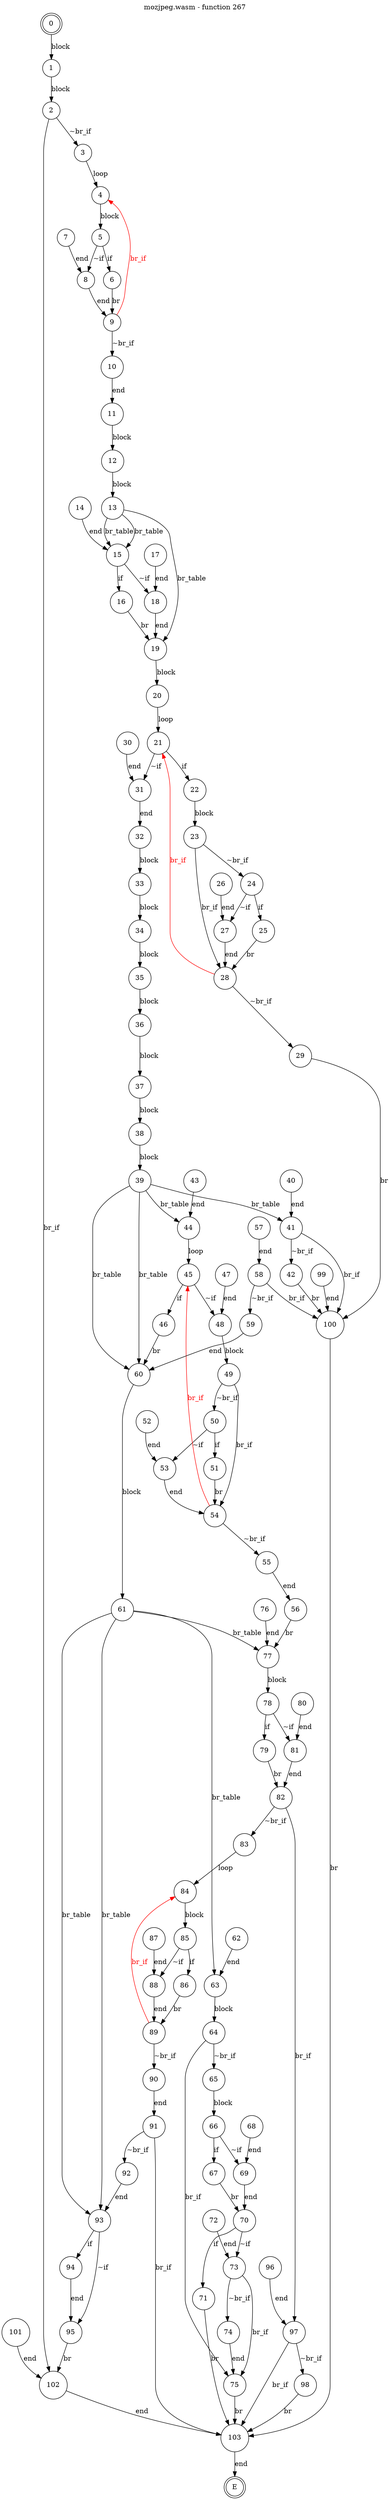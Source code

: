 digraph finite_state_machine {
    label = "mozjpeg.wasm - function 267"
    labelloc =  t
    labelfontsize = 16
    labelfontcolor = black
    labelfontname = "Helvetica"
    node [shape = doublecircle]; 0 E ;
    node [shape = circle];
    0 -> 1[label="block"];
    1 -> 2[label="block"];
    2 -> 3[label="~br_if"];
    2 -> 102[label="br_if"];
    3 -> 4[label="loop"];
    4 -> 5[label="block"];
    5 -> 6[label="if"];
    5 -> 8[label="~if"];
    6 -> 9[label="br"];
    7 -> 8[label="end"];
    8 -> 9[label="end"];
    9 -> 10[label="~br_if"];
    9 -> 4[color="red" fontcolor="red" label="br_if"];
    10 -> 11[label="end"];
    11 -> 12[label="block"];
    12 -> 13[label="block"];
    13 -> 15[label="br_table"];
    13 -> 19[label="br_table"];
    13 -> 15[label="br_table"];
    14 -> 15[label="end"];
    15 -> 16[label="if"];
    15 -> 18[label="~if"];
    16 -> 19[label="br"];
    17 -> 18[label="end"];
    18 -> 19[label="end"];
    19 -> 20[label="block"];
    20 -> 21[label="loop"];
    21 -> 22[label="if"];
    21 -> 31[label="~if"];
    22 -> 23[label="block"];
    23 -> 24[label="~br_if"];
    23 -> 28[label="br_if"];
    24 -> 25[label="if"];
    24 -> 27[label="~if"];
    25 -> 28[label="br"];
    26 -> 27[label="end"];
    27 -> 28[label="end"];
    28 -> 29[label="~br_if"];
    28 -> 21[color="red" fontcolor="red" label="br_if"];
    29 -> 100[label="br"];
    30 -> 31[label="end"];
    31 -> 32[label="end"];
    32 -> 33[label="block"];
    33 -> 34[label="block"];
    34 -> 35[label="block"];
    35 -> 36[label="block"];
    36 -> 37[label="block"];
    37 -> 38[label="block"];
    38 -> 39[label="block"];
    39 -> 44[label="br_table"];
    39 -> 60[label="br_table"];
    39 -> 60[label="br_table"];
    39 -> 41[label="br_table"];
    40 -> 41[label="end"];
    41 -> 42[label="~br_if"];
    41 -> 100[label="br_if"];
    42 -> 100[label="br"];
    43 -> 44[label="end"];
    44 -> 45[label="loop"];
    45 -> 46[label="if"];
    45 -> 48[label="~if"];
    46 -> 60[label="br"];
    47 -> 48[label="end"];
    48 -> 49[label="block"];
    49 -> 50[label="~br_if"];
    49 -> 54[label="br_if"];
    50 -> 51[label="if"];
    50 -> 53[label="~if"];
    51 -> 54[label="br"];
    52 -> 53[label="end"];
    53 -> 54[label="end"];
    54 -> 55[label="~br_if"];
    54 -> 45[color="red" fontcolor="red" label="br_if"];
    55 -> 56[label="end"];
    56 -> 77[label="br"];
    57 -> 58[label="end"];
    58 -> 59[label="~br_if"];
    58 -> 100[label="br_if"];
    59 -> 60[label="end"];
    60 -> 61[label="block"];
    61 -> 63[label="br_table"];
    61 -> 93[label="br_table"];
    61 -> 93[label="br_table"];
    61 -> 77[label="br_table"];
    62 -> 63[label="end"];
    63 -> 64[label="block"];
    64 -> 65[label="~br_if"];
    64 -> 75[label="br_if"];
    65 -> 66[label="block"];
    66 -> 67[label="if"];
    66 -> 69[label="~if"];
    67 -> 70[label="br"];
    68 -> 69[label="end"];
    69 -> 70[label="end"];
    70 -> 71[label="if"];
    70 -> 73[label="~if"];
    71 -> 103[label="br"];
    72 -> 73[label="end"];
    73 -> 74[label="~br_if"];
    73 -> 75[label="br_if"];
    74 -> 75[label="end"];
    75 -> 103[label="br"];
    76 -> 77[label="end"];
    77 -> 78[label="block"];
    78 -> 79[label="if"];
    78 -> 81[label="~if"];
    79 -> 82[label="br"];
    80 -> 81[label="end"];
    81 -> 82[label="end"];
    82 -> 83[label="~br_if"];
    82 -> 97[label="br_if"];
    83 -> 84[label="loop"];
    84 -> 85[label="block"];
    85 -> 86[label="if"];
    85 -> 88[label="~if"];
    86 -> 89[label="br"];
    87 -> 88[label="end"];
    88 -> 89[label="end"];
    89 -> 90[label="~br_if"];
    89 -> 84[color="red" fontcolor="red" label="br_if"];
    90 -> 91[label="end"];
    91 -> 92[label="~br_if"];
    91 -> 103[label="br_if"];
    92 -> 93[label="end"];
    93 -> 94[label="if"];
    93 -> 95[label="~if"];
    94 -> 95[label="end"];
    95 -> 102[label="br"];
    96 -> 97[label="end"];
    97 -> 98[label="~br_if"];
    97 -> 103[label="br_if"];
    98 -> 103[label="br"];
    99 -> 100[label="end"];
    100 -> 103[label="br"];
    101 -> 102[label="end"];
    102 -> 103[label="end"];
    103 -> E[label="end"];
}
